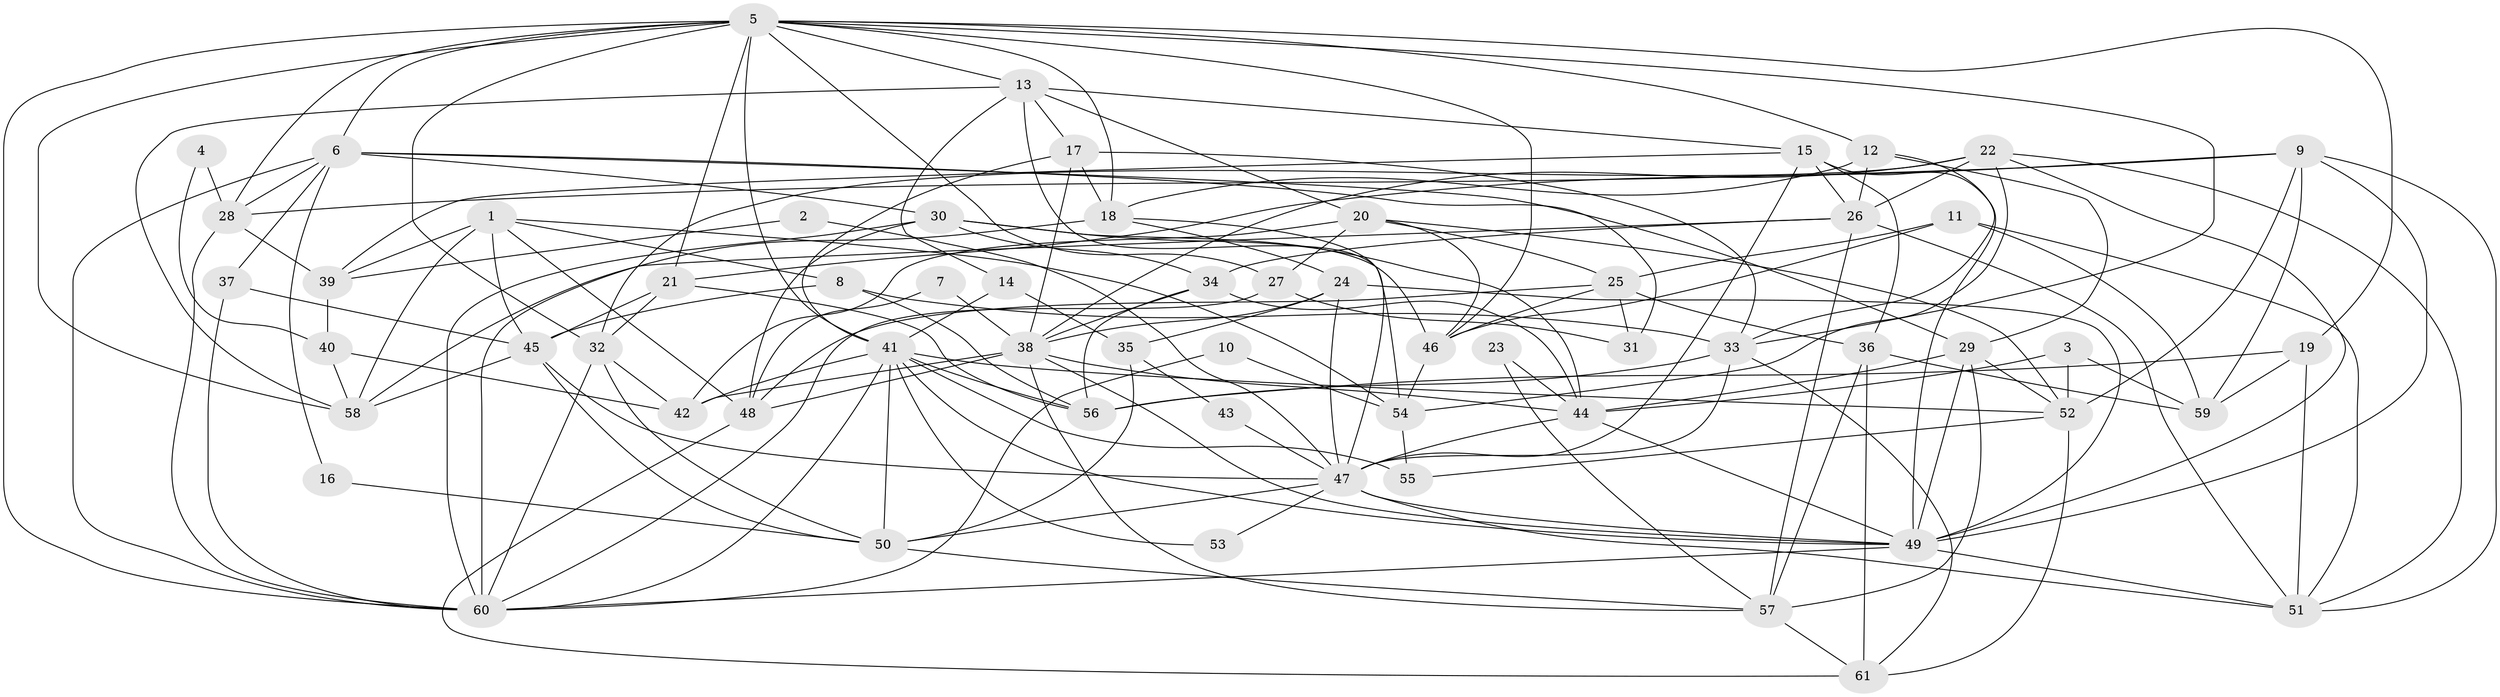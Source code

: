 // original degree distribution, {2: 0.14516129032258066, 5: 0.20967741935483872, 6: 0.08064516129032258, 4: 0.31451612903225806, 3: 0.21774193548387097, 8: 0.024193548387096774, 9: 0.008064516129032258}
// Generated by graph-tools (version 1.1) at 2025/50/03/09/25 03:50:09]
// undirected, 61 vertices, 171 edges
graph export_dot {
graph [start="1"]
  node [color=gray90,style=filled];
  1;
  2;
  3;
  4;
  5;
  6;
  7;
  8;
  9;
  10;
  11;
  12;
  13;
  14;
  15;
  16;
  17;
  18;
  19;
  20;
  21;
  22;
  23;
  24;
  25;
  26;
  27;
  28;
  29;
  30;
  31;
  32;
  33;
  34;
  35;
  36;
  37;
  38;
  39;
  40;
  41;
  42;
  43;
  44;
  45;
  46;
  47;
  48;
  49;
  50;
  51;
  52;
  53;
  54;
  55;
  56;
  57;
  58;
  59;
  60;
  61;
  1 -- 8 [weight=1.0];
  1 -- 39 [weight=1.0];
  1 -- 45 [weight=1.0];
  1 -- 48 [weight=1.0];
  1 -- 54 [weight=1.0];
  1 -- 58 [weight=1.0];
  2 -- 39 [weight=1.0];
  2 -- 47 [weight=1.0];
  3 -- 44 [weight=1.0];
  3 -- 52 [weight=1.0];
  3 -- 59 [weight=1.0];
  4 -- 28 [weight=1.0];
  4 -- 40 [weight=1.0];
  5 -- 6 [weight=1.0];
  5 -- 12 [weight=1.0];
  5 -- 13 [weight=1.0];
  5 -- 18 [weight=1.0];
  5 -- 19 [weight=1.0];
  5 -- 21 [weight=1.0];
  5 -- 27 [weight=1.0];
  5 -- 28 [weight=1.0];
  5 -- 32 [weight=1.0];
  5 -- 33 [weight=1.0];
  5 -- 41 [weight=1.0];
  5 -- 46 [weight=1.0];
  5 -- 58 [weight=1.0];
  5 -- 60 [weight=2.0];
  6 -- 16 [weight=1.0];
  6 -- 28 [weight=1.0];
  6 -- 29 [weight=1.0];
  6 -- 30 [weight=1.0];
  6 -- 31 [weight=1.0];
  6 -- 37 [weight=1.0];
  6 -- 60 [weight=1.0];
  7 -- 38 [weight=1.0];
  7 -- 48 [weight=1.0];
  8 -- 33 [weight=1.0];
  8 -- 45 [weight=1.0];
  8 -- 56 [weight=1.0];
  9 -- 21 [weight=1.0];
  9 -- 28 [weight=1.0];
  9 -- 49 [weight=1.0];
  9 -- 51 [weight=1.0];
  9 -- 52 [weight=1.0];
  9 -- 59 [weight=1.0];
  10 -- 54 [weight=1.0];
  10 -- 60 [weight=1.0];
  11 -- 25 [weight=1.0];
  11 -- 46 [weight=1.0];
  11 -- 51 [weight=1.0];
  11 -- 59 [weight=1.0];
  12 -- 18 [weight=1.0];
  12 -- 26 [weight=1.0];
  12 -- 29 [weight=1.0];
  12 -- 33 [weight=1.0];
  13 -- 14 [weight=1.0];
  13 -- 15 [weight=1.0];
  13 -- 17 [weight=1.0];
  13 -- 20 [weight=1.0];
  13 -- 54 [weight=1.0];
  13 -- 58 [weight=1.0];
  14 -- 35 [weight=1.0];
  14 -- 41 [weight=1.0];
  15 -- 26 [weight=1.0];
  15 -- 36 [weight=1.0];
  15 -- 39 [weight=1.0];
  15 -- 47 [weight=1.0];
  15 -- 49 [weight=1.0];
  16 -- 50 [weight=1.0];
  17 -- 18 [weight=1.0];
  17 -- 33 [weight=1.0];
  17 -- 38 [weight=1.0];
  17 -- 41 [weight=1.0];
  18 -- 24 [weight=1.0];
  18 -- 47 [weight=1.0];
  18 -- 60 [weight=1.0];
  19 -- 51 [weight=1.0];
  19 -- 56 [weight=1.0];
  19 -- 59 [weight=1.0];
  20 -- 25 [weight=1.0];
  20 -- 27 [weight=1.0];
  20 -- 42 [weight=1.0];
  20 -- 46 [weight=1.0];
  20 -- 52 [weight=1.0];
  21 -- 32 [weight=1.0];
  21 -- 45 [weight=1.0];
  21 -- 56 [weight=1.0];
  22 -- 26 [weight=1.0];
  22 -- 32 [weight=1.0];
  22 -- 38 [weight=1.0];
  22 -- 49 [weight=1.0];
  22 -- 51 [weight=1.0];
  22 -- 54 [weight=1.0];
  23 -- 44 [weight=1.0];
  23 -- 57 [weight=1.0];
  24 -- 35 [weight=1.0];
  24 -- 38 [weight=1.0];
  24 -- 47 [weight=1.0];
  24 -- 49 [weight=1.0];
  25 -- 31 [weight=1.0];
  25 -- 36 [weight=1.0];
  25 -- 46 [weight=1.0];
  25 -- 48 [weight=1.0];
  26 -- 34 [weight=1.0];
  26 -- 51 [weight=1.0];
  26 -- 57 [weight=1.0];
  26 -- 58 [weight=1.0];
  27 -- 31 [weight=1.0];
  27 -- 60 [weight=1.0];
  28 -- 39 [weight=1.0];
  28 -- 60 [weight=1.0];
  29 -- 44 [weight=1.0];
  29 -- 49 [weight=1.0];
  29 -- 52 [weight=1.0];
  29 -- 57 [weight=1.0];
  30 -- 34 [weight=1.0];
  30 -- 44 [weight=1.0];
  30 -- 46 [weight=1.0];
  30 -- 48 [weight=1.0];
  30 -- 60 [weight=1.0];
  32 -- 42 [weight=1.0];
  32 -- 50 [weight=1.0];
  32 -- 60 [weight=1.0];
  33 -- 47 [weight=1.0];
  33 -- 56 [weight=1.0];
  33 -- 61 [weight=1.0];
  34 -- 38 [weight=1.0];
  34 -- 44 [weight=1.0];
  34 -- 56 [weight=1.0];
  35 -- 43 [weight=1.0];
  35 -- 50 [weight=1.0];
  36 -- 57 [weight=1.0];
  36 -- 59 [weight=1.0];
  36 -- 61 [weight=1.0];
  37 -- 45 [weight=1.0];
  37 -- 60 [weight=1.0];
  38 -- 42 [weight=1.0];
  38 -- 44 [weight=1.0];
  38 -- 48 [weight=1.0];
  38 -- 49 [weight=1.0];
  38 -- 57 [weight=1.0];
  39 -- 40 [weight=2.0];
  40 -- 42 [weight=1.0];
  40 -- 58 [weight=1.0];
  41 -- 42 [weight=1.0];
  41 -- 49 [weight=1.0];
  41 -- 50 [weight=2.0];
  41 -- 52 [weight=1.0];
  41 -- 53 [weight=1.0];
  41 -- 55 [weight=1.0];
  41 -- 56 [weight=1.0];
  41 -- 60 [weight=2.0];
  43 -- 47 [weight=1.0];
  44 -- 47 [weight=1.0];
  44 -- 49 [weight=2.0];
  45 -- 47 [weight=1.0];
  45 -- 50 [weight=1.0];
  45 -- 58 [weight=1.0];
  46 -- 54 [weight=1.0];
  47 -- 49 [weight=1.0];
  47 -- 50 [weight=1.0];
  47 -- 51 [weight=2.0];
  47 -- 53 [weight=1.0];
  48 -- 61 [weight=1.0];
  49 -- 51 [weight=1.0];
  49 -- 60 [weight=1.0];
  50 -- 57 [weight=1.0];
  52 -- 55 [weight=1.0];
  52 -- 61 [weight=1.0];
  54 -- 55 [weight=1.0];
  57 -- 61 [weight=1.0];
}
